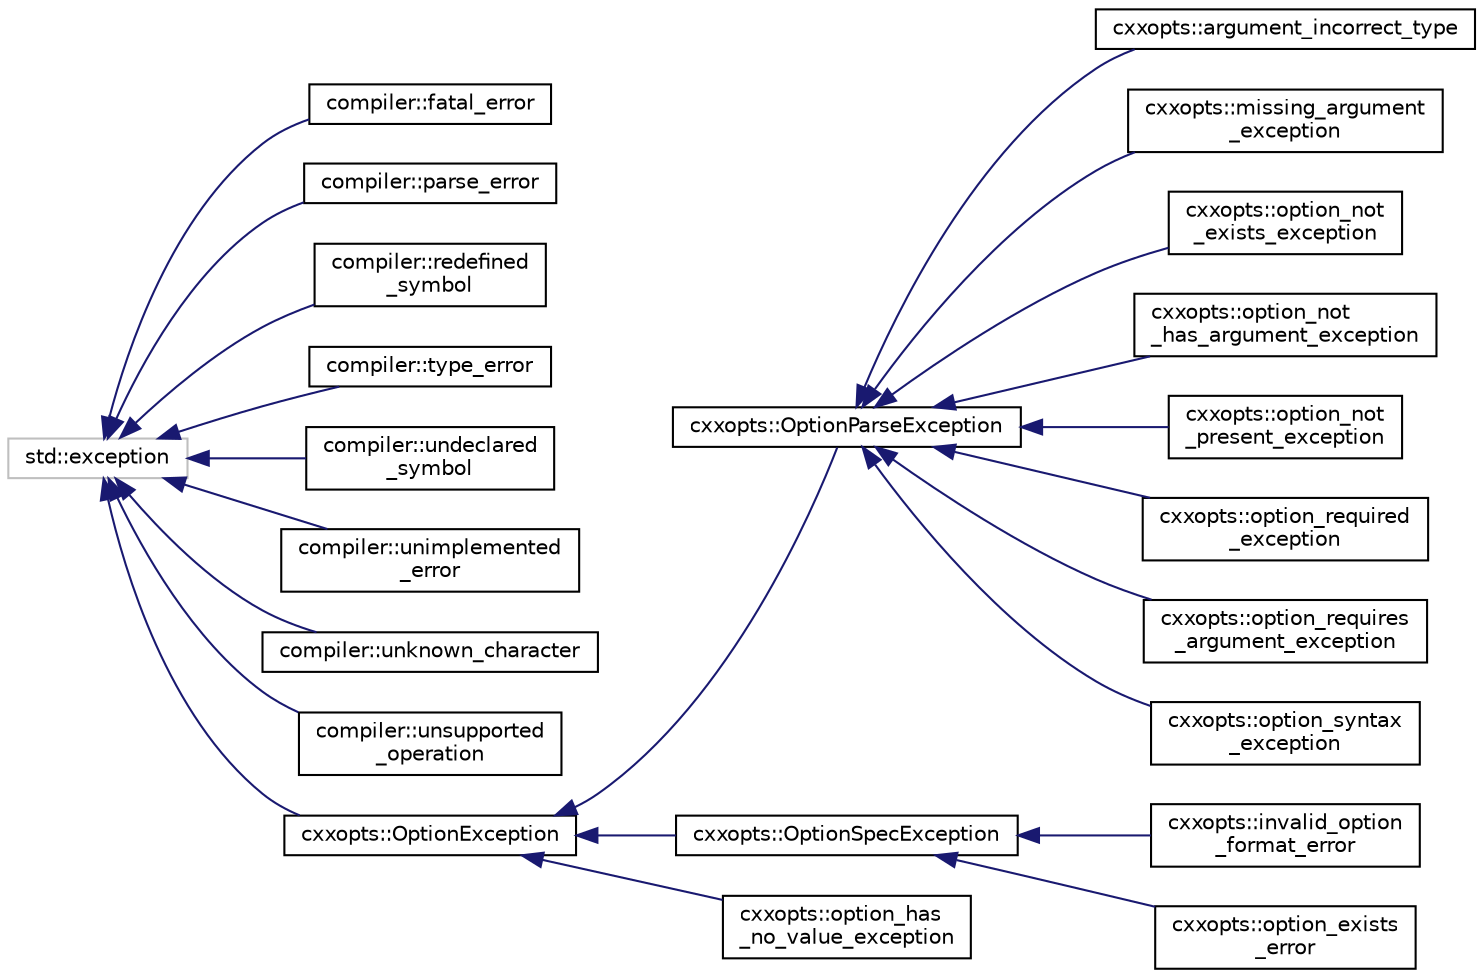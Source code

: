 digraph "Graphical Class Hierarchy"
{
 // LATEX_PDF_SIZE
  edge [fontname="Helvetica",fontsize="10",labelfontname="Helvetica",labelfontsize="10"];
  node [fontname="Helvetica",fontsize="10",shape=record];
  rankdir="LR";
  Node10 [label="std::exception",height=0.2,width=0.4,color="grey75", fillcolor="white", style="filled",tooltip=" "];
  Node10 -> Node0 [dir="back",color="midnightblue",fontsize="10",style="solid",fontname="Helvetica"];
  Node0 [label="compiler::fatal_error",height=0.2,width=0.4,color="black", fillcolor="white", style="filled",URL="$classcompiler_1_1fatal__error.html",tooltip=" "];
  Node10 -> Node12 [dir="back",color="midnightblue",fontsize="10",style="solid",fontname="Helvetica"];
  Node12 [label="compiler::parse_error",height=0.2,width=0.4,color="black", fillcolor="white", style="filled",URL="$classcompiler_1_1parse__error.html",tooltip="Maybe we could ignore the function yyerror and implement our exception handlers."];
  Node10 -> Node13 [dir="back",color="midnightblue",fontsize="10",style="solid",fontname="Helvetica"];
  Node13 [label="compiler::redefined\l_symbol",height=0.2,width=0.4,color="black", fillcolor="white", style="filled",URL="$classcompiler_1_1redefined__symbol.html",tooltip=" "];
  Node10 -> Node14 [dir="back",color="midnightblue",fontsize="10",style="solid",fontname="Helvetica"];
  Node14 [label="compiler::type_error",height=0.2,width=0.4,color="black", fillcolor="white", style="filled",URL="$classcompiler_1_1type__error.html",tooltip=" "];
  Node10 -> Node15 [dir="back",color="midnightblue",fontsize="10",style="solid",fontname="Helvetica"];
  Node15 [label="compiler::undeclared\l_symbol",height=0.2,width=0.4,color="black", fillcolor="white", style="filled",URL="$classcompiler_1_1undeclared__symbol.html",tooltip=" "];
  Node10 -> Node16 [dir="back",color="midnightblue",fontsize="10",style="solid",fontname="Helvetica"];
  Node16 [label="compiler::unimplemented\l_error",height=0.2,width=0.4,color="black", fillcolor="white", style="filled",URL="$classcompiler_1_1unimplemented__error.html",tooltip=" "];
  Node10 -> Node17 [dir="back",color="midnightblue",fontsize="10",style="solid",fontname="Helvetica"];
  Node17 [label="compiler::unknown_character",height=0.2,width=0.4,color="black", fillcolor="white", style="filled",URL="$classcompiler_1_1unknown__character.html",tooltip=" "];
  Node10 -> Node18 [dir="back",color="midnightblue",fontsize="10",style="solid",fontname="Helvetica"];
  Node18 [label="compiler::unsupported\l_operation",height=0.2,width=0.4,color="black", fillcolor="white", style="filled",URL="$classcompiler_1_1unsupported__operation.html",tooltip=" "];
  Node10 -> Node19 [dir="back",color="midnightblue",fontsize="10",style="solid",fontname="Helvetica"];
  Node19 [label="cxxopts::OptionException",height=0.2,width=0.4,color="black", fillcolor="white", style="filled",URL="$classcxxopts_1_1_option_exception.html",tooltip=" "];
  Node19 -> Node20 [dir="back",color="midnightblue",fontsize="10",style="solid",fontname="Helvetica"];
  Node20 [label="cxxopts::OptionParseException",height=0.2,width=0.4,color="black", fillcolor="white", style="filled",URL="$classcxxopts_1_1_option_parse_exception.html",tooltip=" "];
  Node20 -> Node21 [dir="back",color="midnightblue",fontsize="10",style="solid",fontname="Helvetica"];
  Node21 [label="cxxopts::argument_incorrect_type",height=0.2,width=0.4,color="black", fillcolor="white", style="filled",URL="$classcxxopts_1_1argument__incorrect__type.html",tooltip=" "];
  Node20 -> Node22 [dir="back",color="midnightblue",fontsize="10",style="solid",fontname="Helvetica"];
  Node22 [label="cxxopts::missing_argument\l_exception",height=0.2,width=0.4,color="black", fillcolor="white", style="filled",URL="$classcxxopts_1_1missing__argument__exception.html",tooltip=" "];
  Node20 -> Node23 [dir="back",color="midnightblue",fontsize="10",style="solid",fontname="Helvetica"];
  Node23 [label="cxxopts::option_not\l_exists_exception",height=0.2,width=0.4,color="black", fillcolor="white", style="filled",URL="$classcxxopts_1_1option__not__exists__exception.html",tooltip=" "];
  Node20 -> Node24 [dir="back",color="midnightblue",fontsize="10",style="solid",fontname="Helvetica"];
  Node24 [label="cxxopts::option_not\l_has_argument_exception",height=0.2,width=0.4,color="black", fillcolor="white", style="filled",URL="$classcxxopts_1_1option__not__has__argument__exception.html",tooltip=" "];
  Node20 -> Node25 [dir="back",color="midnightblue",fontsize="10",style="solid",fontname="Helvetica"];
  Node25 [label="cxxopts::option_not\l_present_exception",height=0.2,width=0.4,color="black", fillcolor="white", style="filled",URL="$classcxxopts_1_1option__not__present__exception.html",tooltip=" "];
  Node20 -> Node26 [dir="back",color="midnightblue",fontsize="10",style="solid",fontname="Helvetica"];
  Node26 [label="cxxopts::option_required\l_exception",height=0.2,width=0.4,color="black", fillcolor="white", style="filled",URL="$classcxxopts_1_1option__required__exception.html",tooltip=" "];
  Node20 -> Node27 [dir="back",color="midnightblue",fontsize="10",style="solid",fontname="Helvetica"];
  Node27 [label="cxxopts::option_requires\l_argument_exception",height=0.2,width=0.4,color="black", fillcolor="white", style="filled",URL="$classcxxopts_1_1option__requires__argument__exception.html",tooltip=" "];
  Node20 -> Node28 [dir="back",color="midnightblue",fontsize="10",style="solid",fontname="Helvetica"];
  Node28 [label="cxxopts::option_syntax\l_exception",height=0.2,width=0.4,color="black", fillcolor="white", style="filled",URL="$classcxxopts_1_1option__syntax__exception.html",tooltip=" "];
  Node19 -> Node29 [dir="back",color="midnightblue",fontsize="10",style="solid",fontname="Helvetica"];
  Node29 [label="cxxopts::OptionSpecException",height=0.2,width=0.4,color="black", fillcolor="white", style="filled",URL="$classcxxopts_1_1_option_spec_exception.html",tooltip=" "];
  Node29 -> Node30 [dir="back",color="midnightblue",fontsize="10",style="solid",fontname="Helvetica"];
  Node30 [label="cxxopts::invalid_option\l_format_error",height=0.2,width=0.4,color="black", fillcolor="white", style="filled",URL="$classcxxopts_1_1invalid__option__format__error.html",tooltip=" "];
  Node29 -> Node31 [dir="back",color="midnightblue",fontsize="10",style="solid",fontname="Helvetica"];
  Node31 [label="cxxopts::option_exists\l_error",height=0.2,width=0.4,color="black", fillcolor="white", style="filled",URL="$classcxxopts_1_1option__exists__error.html",tooltip=" "];
  Node19 -> Node32 [dir="back",color="midnightblue",fontsize="10",style="solid",fontname="Helvetica"];
  Node32 [label="cxxopts::option_has\l_no_value_exception",height=0.2,width=0.4,color="black", fillcolor="white", style="filled",URL="$classcxxopts_1_1option__has__no__value__exception.html",tooltip=" "];
}
